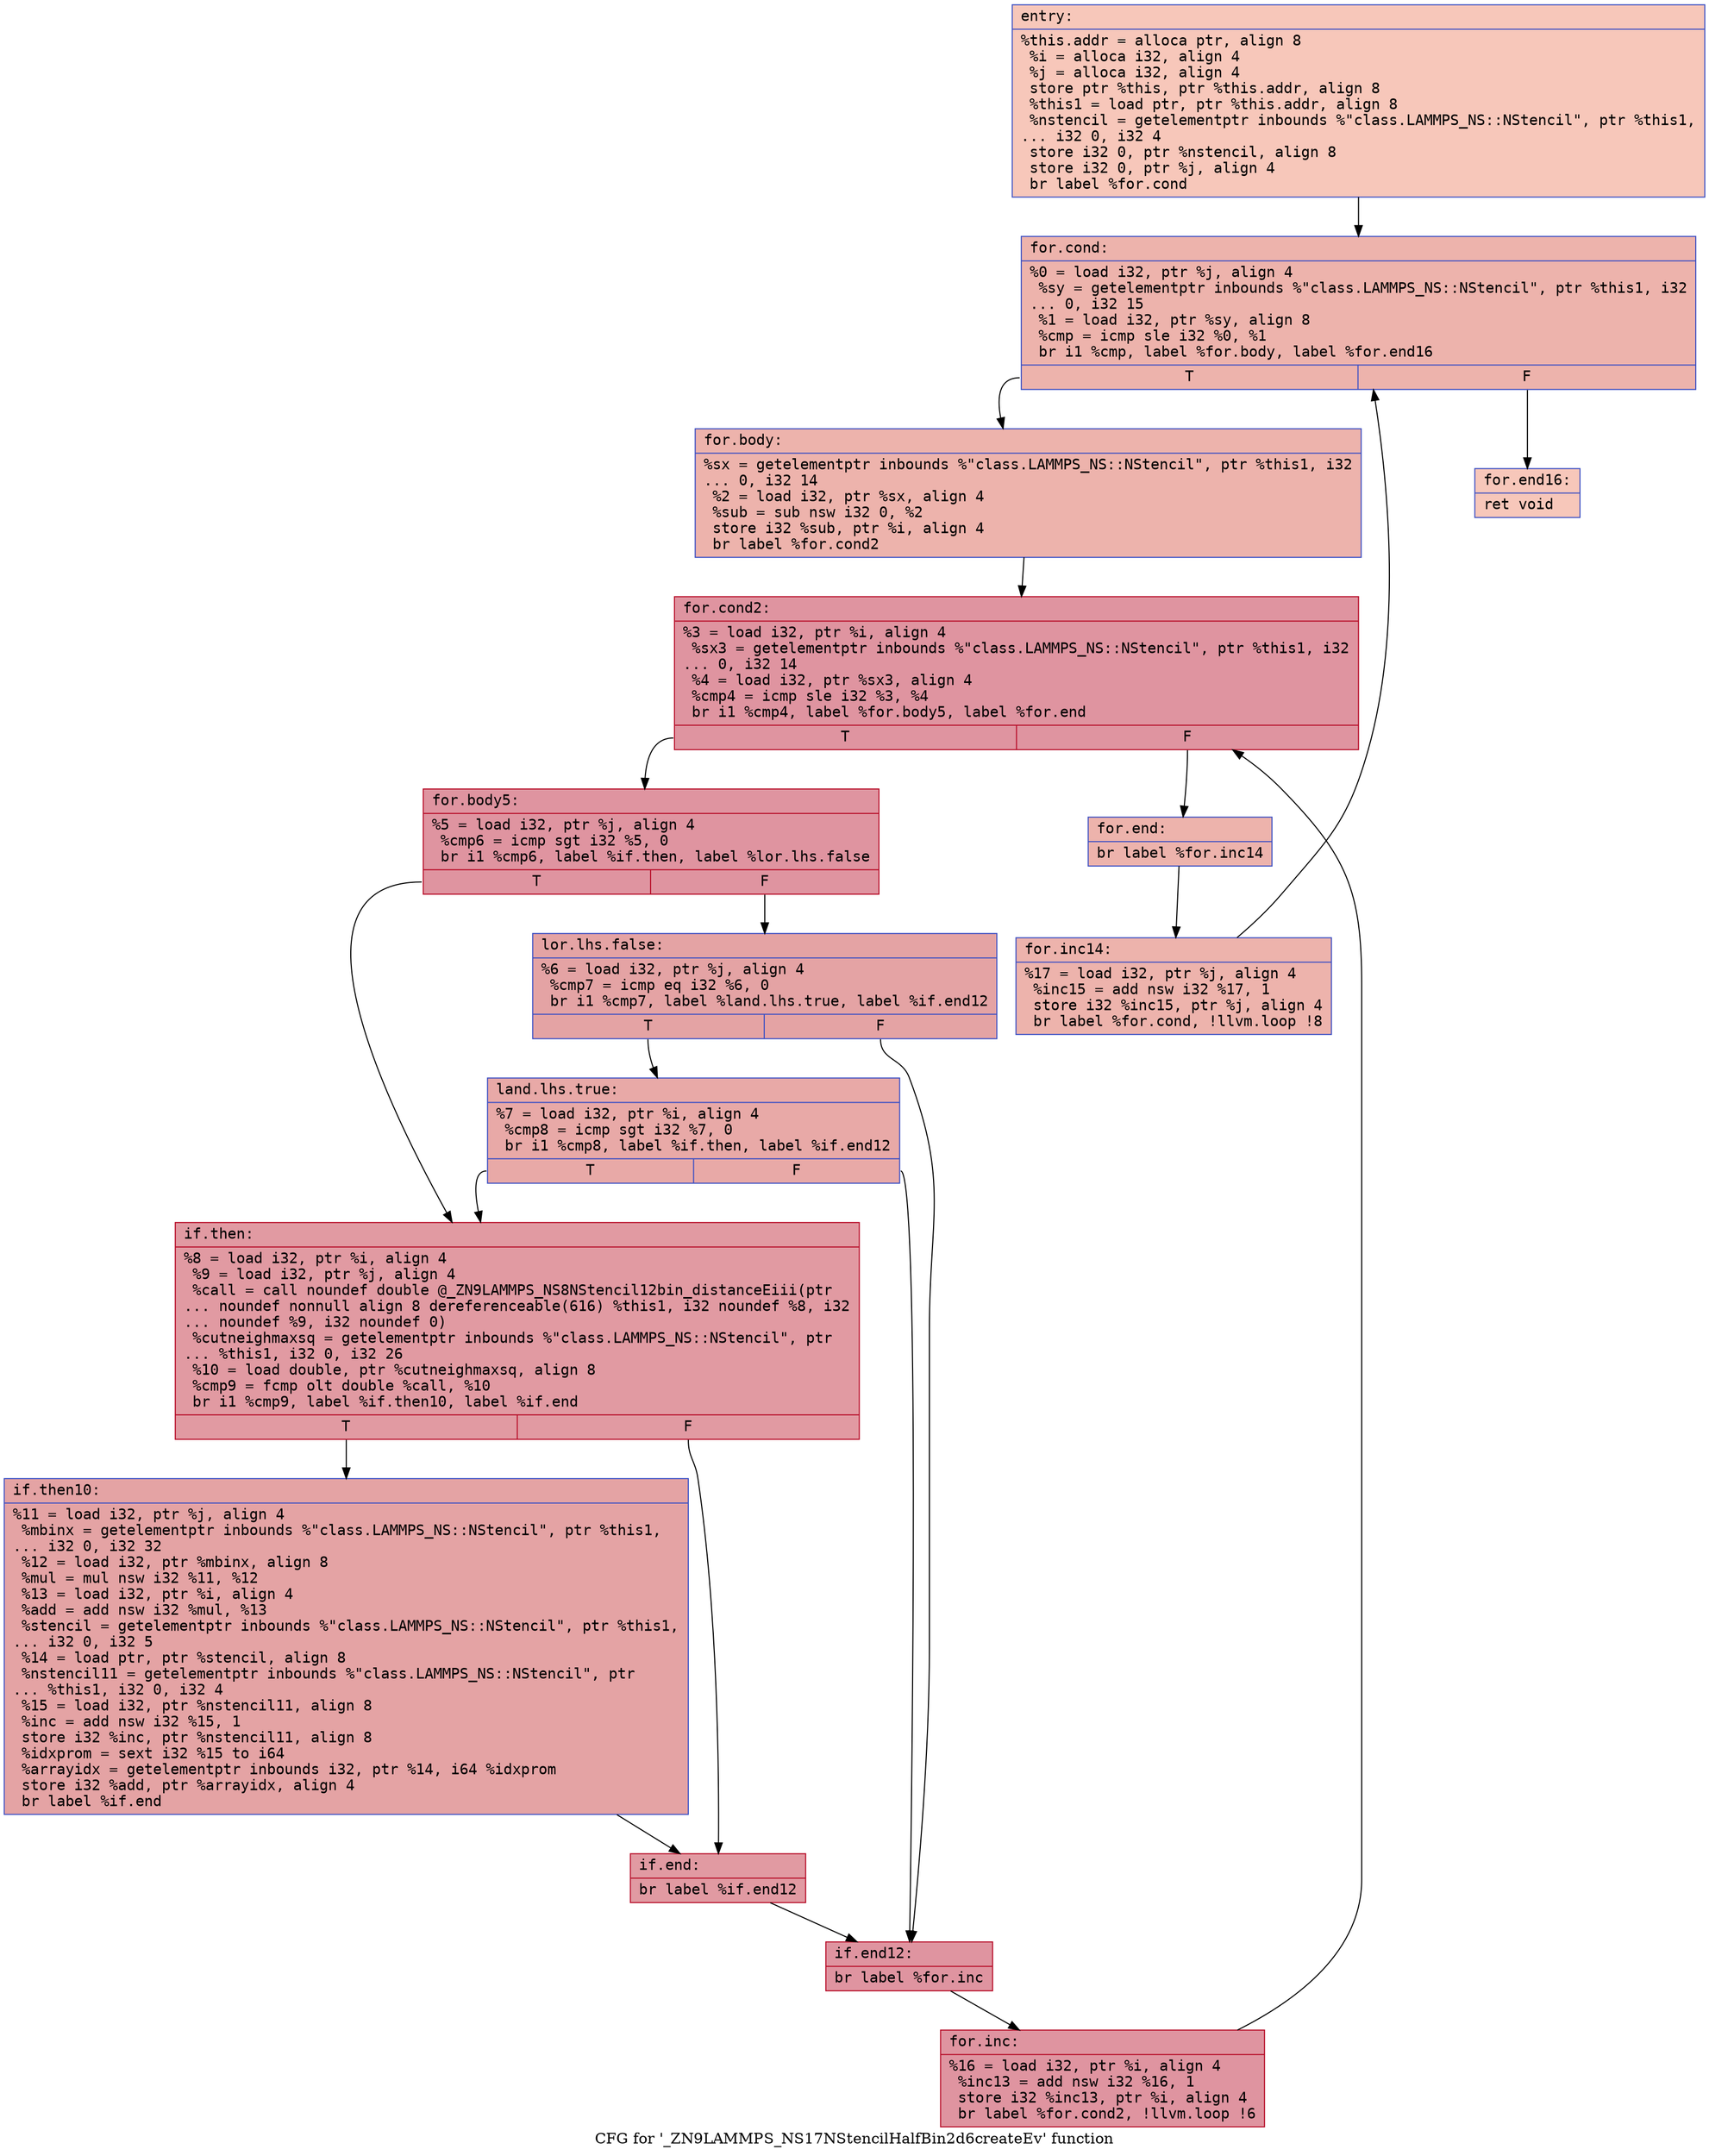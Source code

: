 digraph "CFG for '_ZN9LAMMPS_NS17NStencilHalfBin2d6createEv' function" {
	label="CFG for '_ZN9LAMMPS_NS17NStencilHalfBin2d6createEv' function";

	Node0x5555b7a00fe0 [shape=record,color="#3d50c3ff", style=filled, fillcolor="#ec7f6370" fontname="Courier",label="{entry:\l|  %this.addr = alloca ptr, align 8\l  %i = alloca i32, align 4\l  %j = alloca i32, align 4\l  store ptr %this, ptr %this.addr, align 8\l  %this1 = load ptr, ptr %this.addr, align 8\l  %nstencil = getelementptr inbounds %\"class.LAMMPS_NS::NStencil\", ptr %this1,\l... i32 0, i32 4\l  store i32 0, ptr %nstencil, align 8\l  store i32 0, ptr %j, align 4\l  br label %for.cond\l}"];
	Node0x5555b7a00fe0 -> Node0x5555b7a014a0[tooltip="entry -> for.cond\nProbability 100.00%" ];
	Node0x5555b7a014a0 [shape=record,color="#3d50c3ff", style=filled, fillcolor="#d6524470" fontname="Courier",label="{for.cond:\l|  %0 = load i32, ptr %j, align 4\l  %sy = getelementptr inbounds %\"class.LAMMPS_NS::NStencil\", ptr %this1, i32\l... 0, i32 15\l  %1 = load i32, ptr %sy, align 8\l  %cmp = icmp sle i32 %0, %1\l  br i1 %cmp, label %for.body, label %for.end16\l|{<s0>T|<s1>F}}"];
	Node0x5555b7a014a0:s0 -> Node0x5555b7a01850[tooltip="for.cond -> for.body\nProbability 96.88%" ];
	Node0x5555b7a014a0:s1 -> Node0x5555b7a018d0[tooltip="for.cond -> for.end16\nProbability 3.12%" ];
	Node0x5555b7a01850 [shape=record,color="#3d50c3ff", style=filled, fillcolor="#d6524470" fontname="Courier",label="{for.body:\l|  %sx = getelementptr inbounds %\"class.LAMMPS_NS::NStencil\", ptr %this1, i32\l... 0, i32 14\l  %2 = load i32, ptr %sx, align 4\l  %sub = sub nsw i32 0, %2\l  store i32 %sub, ptr %i, align 4\l  br label %for.cond2\l}"];
	Node0x5555b7a01850 -> Node0x5555b7a01ee0[tooltip="for.body -> for.cond2\nProbability 100.00%" ];
	Node0x5555b7a01ee0 [shape=record,color="#b70d28ff", style=filled, fillcolor="#b70d2870" fontname="Courier",label="{for.cond2:\l|  %3 = load i32, ptr %i, align 4\l  %sx3 = getelementptr inbounds %\"class.LAMMPS_NS::NStencil\", ptr %this1, i32\l... 0, i32 14\l  %4 = load i32, ptr %sx3, align 4\l  %cmp4 = icmp sle i32 %3, %4\l  br i1 %cmp4, label %for.body5, label %for.end\l|{<s0>T|<s1>F}}"];
	Node0x5555b7a01ee0:s0 -> Node0x5555b7a02260[tooltip="for.cond2 -> for.body5\nProbability 96.88%" ];
	Node0x5555b7a01ee0:s1 -> Node0x5555b7a022e0[tooltip="for.cond2 -> for.end\nProbability 3.12%" ];
	Node0x5555b7a02260 [shape=record,color="#b70d28ff", style=filled, fillcolor="#b70d2870" fontname="Courier",label="{for.body5:\l|  %5 = load i32, ptr %j, align 4\l  %cmp6 = icmp sgt i32 %5, 0\l  br i1 %cmp6, label %if.then, label %lor.lhs.false\l|{<s0>T|<s1>F}}"];
	Node0x5555b7a02260:s0 -> Node0x5555b7a02590[tooltip="for.body5 -> if.then\nProbability 62.50%" ];
	Node0x5555b7a02260:s1 -> Node0x5555b7a02600[tooltip="for.body5 -> lor.lhs.false\nProbability 37.50%" ];
	Node0x5555b7a02600 [shape=record,color="#3d50c3ff", style=filled, fillcolor="#c32e3170" fontname="Courier",label="{lor.lhs.false:\l|  %6 = load i32, ptr %j, align 4\l  %cmp7 = icmp eq i32 %6, 0\l  br i1 %cmp7, label %land.lhs.true, label %if.end12\l|{<s0>T|<s1>F}}"];
	Node0x5555b7a02600:s0 -> Node0x5555b7a028c0[tooltip="lor.lhs.false -> land.lhs.true\nProbability 37.50%" ];
	Node0x5555b7a02600:s1 -> Node0x5555b7a02940[tooltip="lor.lhs.false -> if.end12\nProbability 62.50%" ];
	Node0x5555b7a028c0 [shape=record,color="#3d50c3ff", style=filled, fillcolor="#ca3b3770" fontname="Courier",label="{land.lhs.true:\l|  %7 = load i32, ptr %i, align 4\l  %cmp8 = icmp sgt i32 %7, 0\l  br i1 %cmp8, label %if.then, label %if.end12\l|{<s0>T|<s1>F}}"];
	Node0x5555b7a028c0:s0 -> Node0x5555b7a02590[tooltip="land.lhs.true -> if.then\nProbability 62.50%" ];
	Node0x5555b7a028c0:s1 -> Node0x5555b7a02940[tooltip="land.lhs.true -> if.end12\nProbability 37.50%" ];
	Node0x5555b7a02590 [shape=record,color="#b70d28ff", style=filled, fillcolor="#bb1b2c70" fontname="Courier",label="{if.then:\l|  %8 = load i32, ptr %i, align 4\l  %9 = load i32, ptr %j, align 4\l  %call = call noundef double @_ZN9LAMMPS_NS8NStencil12bin_distanceEiii(ptr\l... noundef nonnull align 8 dereferenceable(616) %this1, i32 noundef %8, i32\l... noundef %9, i32 noundef 0)\l  %cutneighmaxsq = getelementptr inbounds %\"class.LAMMPS_NS::NStencil\", ptr\l... %this1, i32 0, i32 26\l  %10 = load double, ptr %cutneighmaxsq, align 8\l  %cmp9 = fcmp olt double %call, %10\l  br i1 %cmp9, label %if.then10, label %if.end\l|{<s0>T|<s1>F}}"];
	Node0x5555b7a02590:s0 -> Node0x5555b7a03510[tooltip="if.then -> if.then10\nProbability 50.00%" ];
	Node0x5555b7a02590:s1 -> Node0x5555b7a03590[tooltip="if.then -> if.end\nProbability 50.00%" ];
	Node0x5555b7a03510 [shape=record,color="#3d50c3ff", style=filled, fillcolor="#c32e3170" fontname="Courier",label="{if.then10:\l|  %11 = load i32, ptr %j, align 4\l  %mbinx = getelementptr inbounds %\"class.LAMMPS_NS::NStencil\", ptr %this1,\l... i32 0, i32 32\l  %12 = load i32, ptr %mbinx, align 8\l  %mul = mul nsw i32 %11, %12\l  %13 = load i32, ptr %i, align 4\l  %add = add nsw i32 %mul, %13\l  %stencil = getelementptr inbounds %\"class.LAMMPS_NS::NStencil\", ptr %this1,\l... i32 0, i32 5\l  %14 = load ptr, ptr %stencil, align 8\l  %nstencil11 = getelementptr inbounds %\"class.LAMMPS_NS::NStencil\", ptr\l... %this1, i32 0, i32 4\l  %15 = load i32, ptr %nstencil11, align 8\l  %inc = add nsw i32 %15, 1\l  store i32 %inc, ptr %nstencil11, align 8\l  %idxprom = sext i32 %15 to i64\l  %arrayidx = getelementptr inbounds i32, ptr %14, i64 %idxprom\l  store i32 %add, ptr %arrayidx, align 4\l  br label %if.end\l}"];
	Node0x5555b7a03510 -> Node0x5555b7a03590[tooltip="if.then10 -> if.end\nProbability 100.00%" ];
	Node0x5555b7a03590 [shape=record,color="#b70d28ff", style=filled, fillcolor="#bb1b2c70" fontname="Courier",label="{if.end:\l|  br label %if.end12\l}"];
	Node0x5555b7a03590 -> Node0x5555b7a02940[tooltip="if.end -> if.end12\nProbability 100.00%" ];
	Node0x5555b7a02940 [shape=record,color="#b70d28ff", style=filled, fillcolor="#b70d2870" fontname="Courier",label="{if.end12:\l|  br label %for.inc\l}"];
	Node0x5555b7a02940 -> Node0x5555b7a04a40[tooltip="if.end12 -> for.inc\nProbability 100.00%" ];
	Node0x5555b7a04a40 [shape=record,color="#b70d28ff", style=filled, fillcolor="#b70d2870" fontname="Courier",label="{for.inc:\l|  %16 = load i32, ptr %i, align 4\l  %inc13 = add nsw i32 %16, 1\l  store i32 %inc13, ptr %i, align 4\l  br label %for.cond2, !llvm.loop !6\l}"];
	Node0x5555b7a04a40 -> Node0x5555b7a01ee0[tooltip="for.inc -> for.cond2\nProbability 100.00%" ];
	Node0x5555b7a022e0 [shape=record,color="#3d50c3ff", style=filled, fillcolor="#d6524470" fontname="Courier",label="{for.end:\l|  br label %for.inc14\l}"];
	Node0x5555b7a022e0 -> Node0x5555b7a05840[tooltip="for.end -> for.inc14\nProbability 100.00%" ];
	Node0x5555b7a05840 [shape=record,color="#3d50c3ff", style=filled, fillcolor="#d6524470" fontname="Courier",label="{for.inc14:\l|  %17 = load i32, ptr %j, align 4\l  %inc15 = add nsw i32 %17, 1\l  store i32 %inc15, ptr %j, align 4\l  br label %for.cond, !llvm.loop !8\l}"];
	Node0x5555b7a05840 -> Node0x5555b7a014a0[tooltip="for.inc14 -> for.cond\nProbability 100.00%" ];
	Node0x5555b7a018d0 [shape=record,color="#3d50c3ff", style=filled, fillcolor="#ec7f6370" fontname="Courier",label="{for.end16:\l|  ret void\l}"];
}
